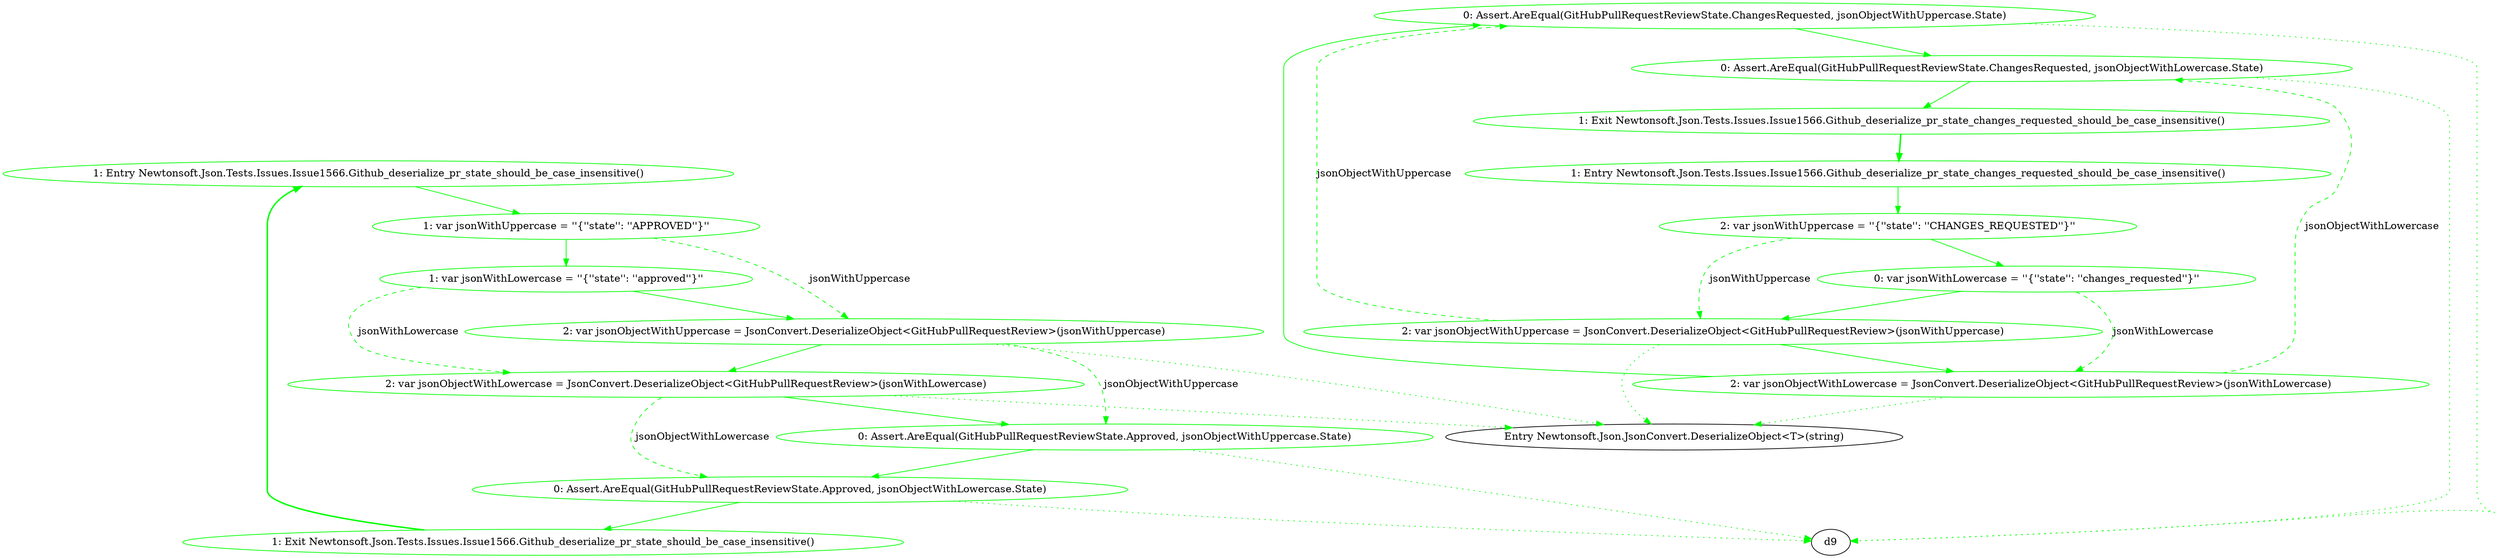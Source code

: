 digraph  {
d0 [cluster="Newtonsoft.Json.Tests.Issues.Issue1566.Github_deserialize_pr_state_should_be_case_insensitive()", color=green, community=0, file="Issue1566.cs.dot", label="1: Entry Newtonsoft.Json.Tests.Issues.Issue1566.Github_deserialize_pr_state_should_be_case_insensitive()", span="44-44"];
d1 [cluster="Newtonsoft.Json.Tests.Issues.Issue1566.Github_deserialize_pr_state_should_be_case_insensitive()", color=green, community=0, file="Issue1566.cs.dot", label="1: var jsonWithUppercase = ''{\''state\'': \''APPROVED\''}''", span="47-47"];
d7 [cluster="Newtonsoft.Json.Tests.Issues.Issue1566.Github_deserialize_pr_state_should_be_case_insensitive()", color=green, community=0, file="Issue1566.cs.dot", label="1: Exit Newtonsoft.Json.Tests.Issues.Issue1566.Github_deserialize_pr_state_should_be_case_insensitive()", span="44-44"];
d2 [cluster="Newtonsoft.Json.Tests.Issues.Issue1566.Github_deserialize_pr_state_should_be_case_insensitive()", color=green, community=0, file="Issue1566.cs.dot", label="1: var jsonWithLowercase = ''{\''state\'': \''approved\''}''", span="48-48"];
d3 [cluster="Newtonsoft.Json.Tests.Issues.Issue1566.Github_deserialize_pr_state_should_be_case_insensitive()", color=green, community=0, file="Issue1566.cs.dot", label="2: var jsonObjectWithUppercase = JsonConvert.DeserializeObject<GitHubPullRequestReview>(jsonWithUppercase)", span="51-51"];
d4 [cluster="Newtonsoft.Json.Tests.Issues.Issue1566.Github_deserialize_pr_state_should_be_case_insensitive()", color=green, community=0, file="Issue1566.cs.dot", label="2: var jsonObjectWithLowercase = JsonConvert.DeserializeObject<GitHubPullRequestReview>(jsonWithLowercase)", span="52-52"];
d5 [cluster="Newtonsoft.Json.Tests.Issues.Issue1566.Github_deserialize_pr_state_should_be_case_insensitive()", color=green, community=0, file="Issue1566.cs.dot", label="0: Assert.AreEqual(GitHubPullRequestReviewState.Approved, jsonObjectWithUppercase.State)", span="55-55"];
d8 [cluster="Newtonsoft.Json.JsonConvert.DeserializeObject<T>(string)", file="Issue1566.cs.dot", label="Entry Newtonsoft.Json.JsonConvert.DeserializeObject<T>(string)", span="703-703"];
d6 [cluster="Newtonsoft.Json.Tests.Issues.Issue1566.Github_deserialize_pr_state_should_be_case_insensitive()", color=green, community=0, file="Issue1566.cs.dot", label="0: Assert.AreEqual(GitHubPullRequestReviewState.Approved, jsonObjectWithLowercase.State)", span="56-56"];
d10 [cluster="Newtonsoft.Json.Tests.Issues.Issue1566.Github_deserialize_pr_state_changes_requested_should_be_case_insensitive()", color=green, community=0, file="Issue1566.cs.dot", label="1: Entry Newtonsoft.Json.Tests.Issues.Issue1566.Github_deserialize_pr_state_changes_requested_should_be_case_insensitive()", span="60-60"];
d11 [cluster="Newtonsoft.Json.Tests.Issues.Issue1566.Github_deserialize_pr_state_changes_requested_should_be_case_insensitive()", color=green, community=0, file="Issue1566.cs.dot", label="2: var jsonWithUppercase = ''{\''state\'': \''CHANGES_REQUESTED\''}''", span="63-63"];
d17 [cluster="Newtonsoft.Json.Tests.Issues.Issue1566.Github_deserialize_pr_state_changes_requested_should_be_case_insensitive()", color=green, community=0, file="Issue1566.cs.dot", label="1: Exit Newtonsoft.Json.Tests.Issues.Issue1566.Github_deserialize_pr_state_changes_requested_should_be_case_insensitive()", span="60-60"];
d12 [cluster="Newtonsoft.Json.Tests.Issues.Issue1566.Github_deserialize_pr_state_changes_requested_should_be_case_insensitive()", color=green, community=0, file="Issue1566.cs.dot", label="0: var jsonWithLowercase = ''{\''state\'': \''changes_requested\''}''", span="64-64"];
d13 [cluster="Newtonsoft.Json.Tests.Issues.Issue1566.Github_deserialize_pr_state_changes_requested_should_be_case_insensitive()", color=green, community=0, file="Issue1566.cs.dot", label="2: var jsonObjectWithUppercase = JsonConvert.DeserializeObject<GitHubPullRequestReview>(jsonWithUppercase)", span="67-67"];
d14 [cluster="Newtonsoft.Json.Tests.Issues.Issue1566.Github_deserialize_pr_state_changes_requested_should_be_case_insensitive()", color=green, community=0, file="Issue1566.cs.dot", label="2: var jsonObjectWithLowercase = JsonConvert.DeserializeObject<GitHubPullRequestReview>(jsonWithLowercase)", span="68-68"];
d15 [cluster="Newtonsoft.Json.Tests.Issues.Issue1566.Github_deserialize_pr_state_changes_requested_should_be_case_insensitive()", color=green, community=0, file="Issue1566.cs.dot", label="0: Assert.AreEqual(GitHubPullRequestReviewState.ChangesRequested, jsonObjectWithUppercase.State)", span="71-71"];
d16 [cluster="Newtonsoft.Json.Tests.Issues.Issue1566.Github_deserialize_pr_state_changes_requested_should_be_case_insensitive()", color=green, community=0, file="Issue1566.cs.dot", label="0: Assert.AreEqual(GitHubPullRequestReviewState.ChangesRequested, jsonObjectWithLowercase.State)", span="72-72"];
d9;
d0 -> d1  [color=green, key=0, style=solid];
d1 -> d2  [color=green, key=0, style=solid];
d1 -> d3  [color=green, key=1, label=jsonWithUppercase, style=dashed];
d7 -> d0  [color=green, key=0, style=bold];
d2 -> d3  [color=green, key=0, style=solid];
d2 -> d4  [color=green, key=1, label=jsonWithLowercase, style=dashed];
d3 -> d4  [color=green, key=0, style=solid];
d3 -> d5  [color=green, key=1, label=jsonObjectWithUppercase, style=dashed];
d3 -> d8  [color=green, key=2, style=dotted];
d4 -> d5  [color=green, key=0, style=solid];
d4 -> d6  [color=green, key=1, label=jsonObjectWithLowercase, style=dashed];
d4 -> d8  [color=green, key=2, style=dotted];
d5 -> d9  [color=green, key=2, style=dotted];
d5 -> d6  [color=green, key=0, style=solid];
d6 -> d9  [color=green, key=2, style=dotted];
d6 -> d7  [color=green, key=0, style=solid];
d10 -> d11  [color=green, key=0, style=solid];
d11 -> d12  [color=green, key=0, style=solid];
d11 -> d13  [color=green, key=1, label=jsonWithUppercase, style=dashed];
d17 -> d10  [color=green, key=0, style=bold];
d12 -> d13  [color=green, key=0, style=solid];
d12 -> d14  [color=green, key=1, label=jsonWithLowercase, style=dashed];
d13 -> d8  [color=green, key=2, style=dotted];
d13 -> d14  [color=green, key=0, style=solid];
d13 -> d15  [color=green, key=1, label=jsonObjectWithUppercase, style=dashed];
d14 -> d8  [color=green, key=2, style=dotted];
d14 -> d15  [color=green, key=0, style=solid];
d14 -> d16  [color=green, key=1, label=jsonObjectWithLowercase, style=dashed];
d15 -> d9  [color=green, key=2, style=dotted];
d15 -> d16  [color=green, key=0, style=solid];
d16 -> d9  [color=green, key=2, style=dotted];
d16 -> d17  [color=green, key=0, style=solid];
}
